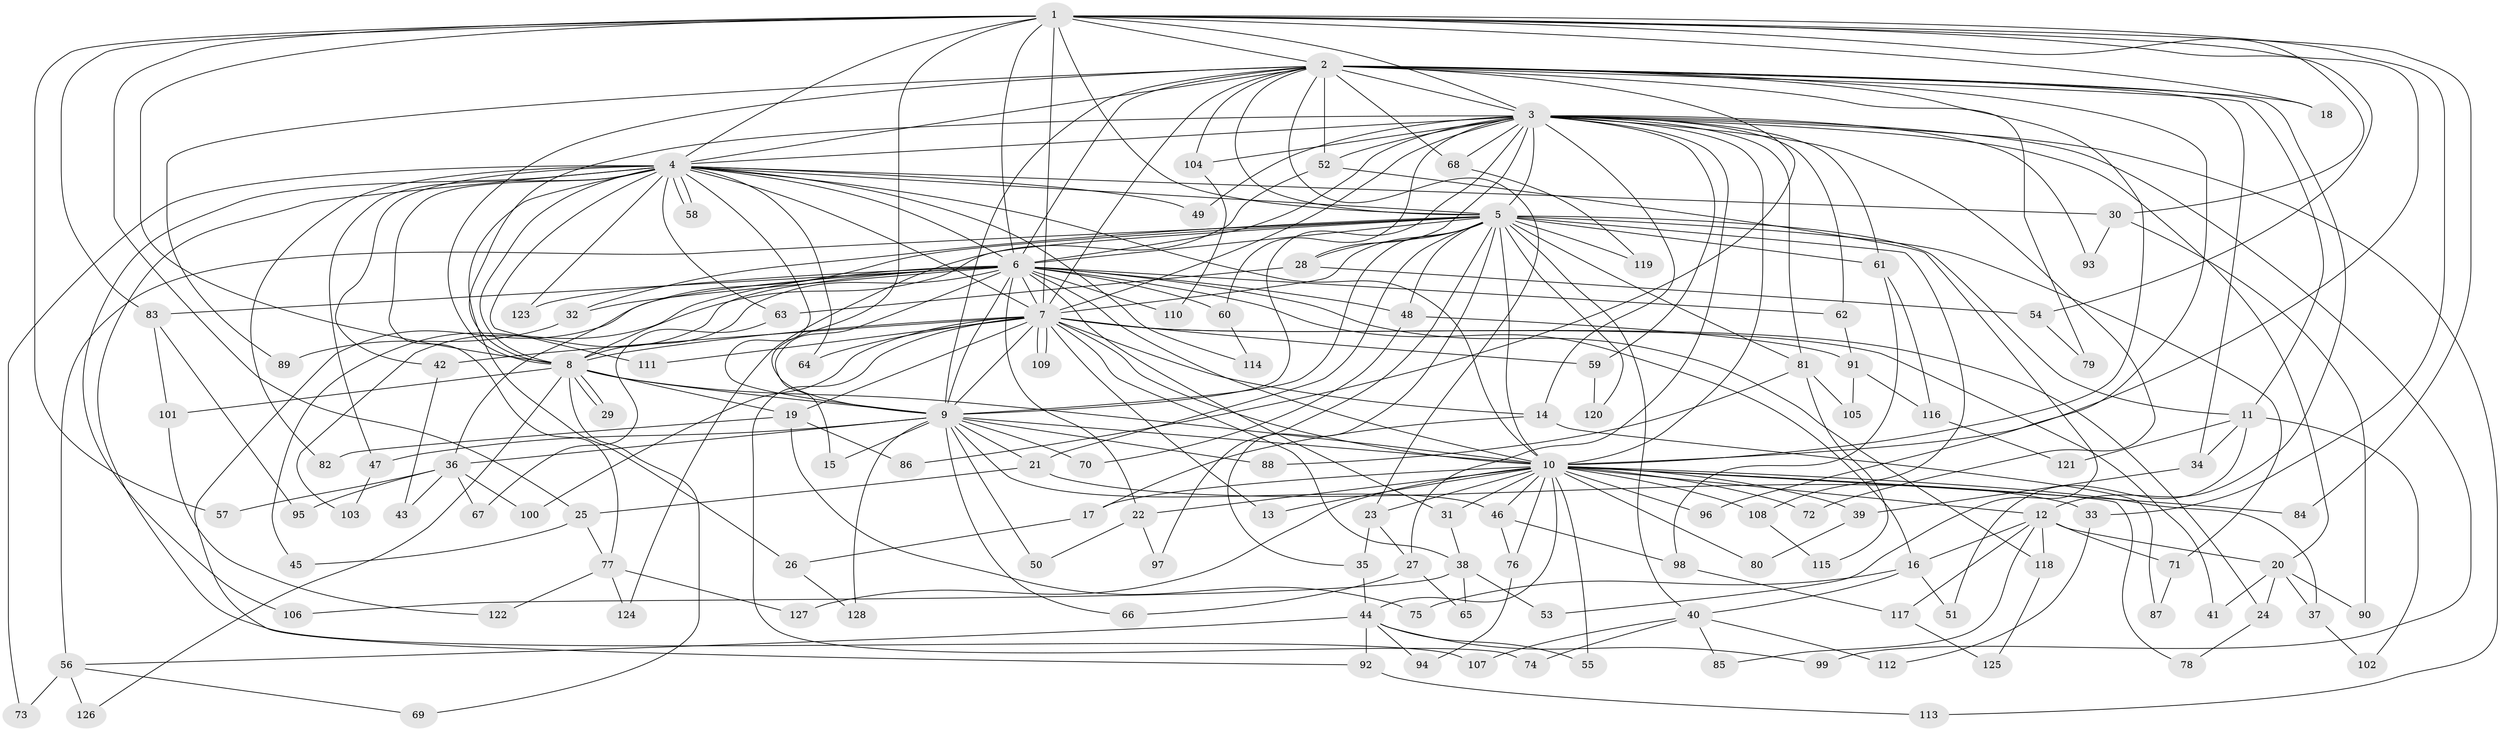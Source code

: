 // coarse degree distribution, {14: 0.013157894736842105, 36: 0.013157894736842105, 20: 0.02631578947368421, 31: 0.013157894736842105, 12: 0.013157894736842105, 23: 0.013157894736842105, 6: 0.039473684210526314, 8: 0.013157894736842105, 2: 0.40789473684210525, 4: 0.10526315789473684, 5: 0.13157894736842105, 3: 0.17105263157894737, 7: 0.02631578947368421, 1: 0.013157894736842105}
// Generated by graph-tools (version 1.1) at 2025/17/03/04/25 18:17:28]
// undirected, 128 vertices, 281 edges
graph export_dot {
graph [start="1"]
  node [color=gray90,style=filled];
  1;
  2;
  3;
  4;
  5;
  6;
  7;
  8;
  9;
  10;
  11;
  12;
  13;
  14;
  15;
  16;
  17;
  18;
  19;
  20;
  21;
  22;
  23;
  24;
  25;
  26;
  27;
  28;
  29;
  30;
  31;
  32;
  33;
  34;
  35;
  36;
  37;
  38;
  39;
  40;
  41;
  42;
  43;
  44;
  45;
  46;
  47;
  48;
  49;
  50;
  51;
  52;
  53;
  54;
  55;
  56;
  57;
  58;
  59;
  60;
  61;
  62;
  63;
  64;
  65;
  66;
  67;
  68;
  69;
  70;
  71;
  72;
  73;
  74;
  75;
  76;
  77;
  78;
  79;
  80;
  81;
  82;
  83;
  84;
  85;
  86;
  87;
  88;
  89;
  90;
  91;
  92;
  93;
  94;
  95;
  96;
  97;
  98;
  99;
  100;
  101;
  102;
  103;
  104;
  105;
  106;
  107;
  108;
  109;
  110;
  111;
  112;
  113;
  114;
  115;
  116;
  117;
  118;
  119;
  120;
  121;
  122;
  123;
  124;
  125;
  126;
  127;
  128;
  1 -- 2;
  1 -- 3;
  1 -- 4;
  1 -- 5;
  1 -- 6;
  1 -- 7;
  1 -- 8;
  1 -- 9;
  1 -- 10;
  1 -- 18;
  1 -- 25;
  1 -- 30;
  1 -- 33;
  1 -- 54;
  1 -- 57;
  1 -- 83;
  1 -- 84;
  2 -- 3;
  2 -- 4;
  2 -- 5;
  2 -- 6;
  2 -- 7;
  2 -- 8;
  2 -- 9;
  2 -- 10;
  2 -- 11;
  2 -- 12;
  2 -- 18;
  2 -- 23;
  2 -- 34;
  2 -- 52;
  2 -- 68;
  2 -- 79;
  2 -- 86;
  2 -- 89;
  2 -- 96;
  2 -- 104;
  3 -- 4;
  3 -- 5;
  3 -- 6;
  3 -- 7;
  3 -- 8;
  3 -- 9;
  3 -- 10;
  3 -- 14;
  3 -- 20;
  3 -- 27;
  3 -- 28;
  3 -- 49;
  3 -- 52;
  3 -- 59;
  3 -- 60;
  3 -- 61;
  3 -- 62;
  3 -- 68;
  3 -- 72;
  3 -- 81;
  3 -- 93;
  3 -- 99;
  3 -- 104;
  3 -- 113;
  4 -- 5;
  4 -- 6;
  4 -- 7;
  4 -- 8;
  4 -- 9;
  4 -- 10;
  4 -- 26;
  4 -- 30;
  4 -- 42;
  4 -- 47;
  4 -- 49;
  4 -- 58;
  4 -- 58;
  4 -- 63;
  4 -- 64;
  4 -- 73;
  4 -- 77;
  4 -- 82;
  4 -- 106;
  4 -- 107;
  4 -- 111;
  4 -- 114;
  4 -- 123;
  5 -- 6;
  5 -- 7;
  5 -- 8;
  5 -- 9;
  5 -- 10;
  5 -- 11;
  5 -- 21;
  5 -- 28;
  5 -- 32;
  5 -- 35;
  5 -- 36;
  5 -- 40;
  5 -- 48;
  5 -- 56;
  5 -- 61;
  5 -- 71;
  5 -- 81;
  5 -- 97;
  5 -- 108;
  5 -- 119;
  5 -- 120;
  6 -- 7;
  6 -- 8;
  6 -- 9;
  6 -- 10;
  6 -- 15;
  6 -- 16;
  6 -- 22;
  6 -- 31;
  6 -- 32;
  6 -- 45;
  6 -- 48;
  6 -- 60;
  6 -- 62;
  6 -- 83;
  6 -- 92;
  6 -- 103;
  6 -- 110;
  6 -- 118;
  6 -- 123;
  7 -- 8;
  7 -- 9;
  7 -- 10;
  7 -- 13;
  7 -- 14;
  7 -- 19;
  7 -- 24;
  7 -- 38;
  7 -- 41;
  7 -- 42;
  7 -- 59;
  7 -- 64;
  7 -- 74;
  7 -- 100;
  7 -- 109;
  7 -- 109;
  7 -- 111;
  8 -- 9;
  8 -- 10;
  8 -- 19;
  8 -- 29;
  8 -- 29;
  8 -- 69;
  8 -- 101;
  8 -- 126;
  9 -- 10;
  9 -- 15;
  9 -- 21;
  9 -- 36;
  9 -- 46;
  9 -- 47;
  9 -- 50;
  9 -- 66;
  9 -- 70;
  9 -- 88;
  9 -- 128;
  10 -- 12;
  10 -- 13;
  10 -- 17;
  10 -- 22;
  10 -- 23;
  10 -- 31;
  10 -- 37;
  10 -- 39;
  10 -- 44;
  10 -- 46;
  10 -- 55;
  10 -- 72;
  10 -- 76;
  10 -- 78;
  10 -- 80;
  10 -- 84;
  10 -- 96;
  10 -- 108;
  10 -- 127;
  11 -- 34;
  11 -- 51;
  11 -- 102;
  11 -- 121;
  12 -- 16;
  12 -- 20;
  12 -- 71;
  12 -- 85;
  12 -- 117;
  12 -- 118;
  14 -- 17;
  14 -- 87;
  16 -- 40;
  16 -- 51;
  16 -- 75;
  17 -- 26;
  19 -- 75;
  19 -- 82;
  19 -- 86;
  20 -- 24;
  20 -- 37;
  20 -- 41;
  20 -- 90;
  21 -- 25;
  21 -- 33;
  22 -- 50;
  22 -- 97;
  23 -- 27;
  23 -- 35;
  24 -- 78;
  25 -- 45;
  25 -- 77;
  26 -- 128;
  27 -- 65;
  27 -- 66;
  28 -- 54;
  28 -- 63;
  30 -- 90;
  30 -- 93;
  31 -- 38;
  32 -- 89;
  33 -- 112;
  34 -- 39;
  35 -- 44;
  36 -- 43;
  36 -- 57;
  36 -- 67;
  36 -- 95;
  36 -- 100;
  37 -- 102;
  38 -- 53;
  38 -- 65;
  38 -- 106;
  39 -- 80;
  40 -- 74;
  40 -- 85;
  40 -- 107;
  40 -- 112;
  42 -- 43;
  44 -- 55;
  44 -- 56;
  44 -- 92;
  44 -- 94;
  44 -- 99;
  46 -- 76;
  46 -- 98;
  47 -- 103;
  48 -- 70;
  48 -- 91;
  52 -- 53;
  52 -- 124;
  54 -- 79;
  56 -- 69;
  56 -- 73;
  56 -- 126;
  59 -- 120;
  60 -- 114;
  61 -- 98;
  61 -- 116;
  62 -- 91;
  63 -- 67;
  68 -- 119;
  71 -- 87;
  76 -- 94;
  77 -- 122;
  77 -- 124;
  77 -- 127;
  81 -- 88;
  81 -- 105;
  81 -- 115;
  83 -- 95;
  83 -- 101;
  91 -- 105;
  91 -- 116;
  92 -- 113;
  98 -- 117;
  101 -- 122;
  104 -- 110;
  108 -- 115;
  116 -- 121;
  117 -- 125;
  118 -- 125;
}
